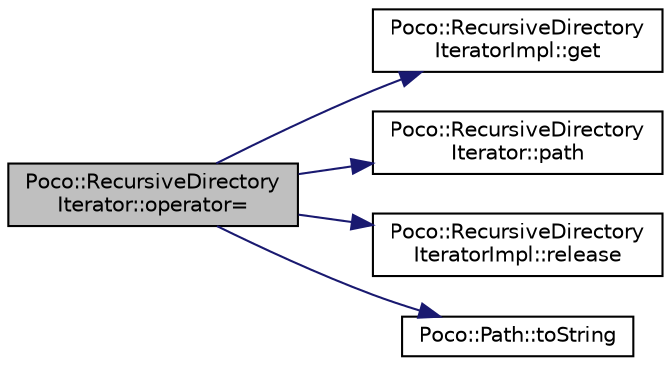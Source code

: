 digraph "Poco::RecursiveDirectoryIterator::operator="
{
 // LATEX_PDF_SIZE
  edge [fontname="Helvetica",fontsize="10",labelfontname="Helvetica",labelfontsize="10"];
  node [fontname="Helvetica",fontsize="10",shape=record];
  rankdir="LR";
  Node1 [label="Poco::RecursiveDirectory\lIterator::operator=",height=0.2,width=0.4,color="black", fillcolor="grey75", style="filled", fontcolor="black",tooltip=" "];
  Node1 -> Node2 [color="midnightblue",fontsize="10",style="solid"];
  Node2 [label="Poco::RecursiveDirectory\lIteratorImpl::get",height=0.2,width=0.4,color="black", fillcolor="white", style="filled",URL="$classPoco_1_1RecursiveDirectoryIteratorImpl.html#a2458a5ede8761aa39c2cd0aaaaba5589",tooltip=" "];
  Node1 -> Node3 [color="midnightblue",fontsize="10",style="solid"];
  Node3 [label="Poco::RecursiveDirectory\lIterator::path",height=0.2,width=0.4,color="black", fillcolor="white", style="filled",URL="$classPoco_1_1RecursiveDirectoryIterator.html#afdf4c51bd86268273705d16ea9848154",tooltip="Returns the current path."];
  Node1 -> Node4 [color="midnightblue",fontsize="10",style="solid"];
  Node4 [label="Poco::RecursiveDirectory\lIteratorImpl::release",height=0.2,width=0.4,color="black", fillcolor="white", style="filled",URL="$classPoco_1_1RecursiveDirectoryIteratorImpl.html#aaf2ea76d29c9fd3aff37d0f891cb1655",tooltip=" "];
  Node1 -> Node5 [color="midnightblue",fontsize="10",style="solid"];
  Node5 [label="Poco::Path::toString",height=0.2,width=0.4,color="black", fillcolor="white", style="filled",URL="$classPoco_1_1Path.html#a551bdf3fdd5307fe8d0cfa13bb687323",tooltip="Assigns a string containing a path."];
}

